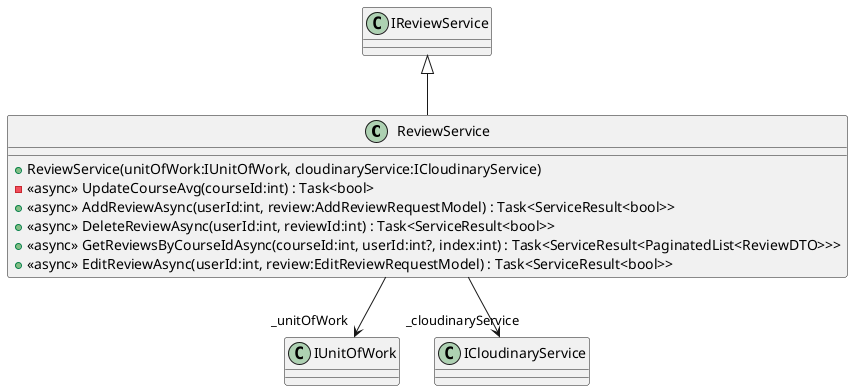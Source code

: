 @startuml
class ReviewService {
    + ReviewService(unitOfWork:IUnitOfWork, cloudinaryService:ICloudinaryService)
    - <<async>> UpdateCourseAvg(courseId:int) : Task<bool>
    + <<async>> AddReviewAsync(userId:int, review:AddReviewRequestModel) : Task<ServiceResult<bool>>
    + <<async>> DeleteReviewAsync(userId:int, reviewId:int) : Task<ServiceResult<bool>>
    + <<async>> GetReviewsByCourseIdAsync(courseId:int, userId:int?, index:int) : Task<ServiceResult<PaginatedList<ReviewDTO>>>
    + <<async>> EditReviewAsync(userId:int, review:EditReviewRequestModel) : Task<ServiceResult<bool>>
}
IReviewService <|-- ReviewService
ReviewService --> "_unitOfWork" IUnitOfWork
ReviewService --> "_cloudinaryService" ICloudinaryService
@enduml
